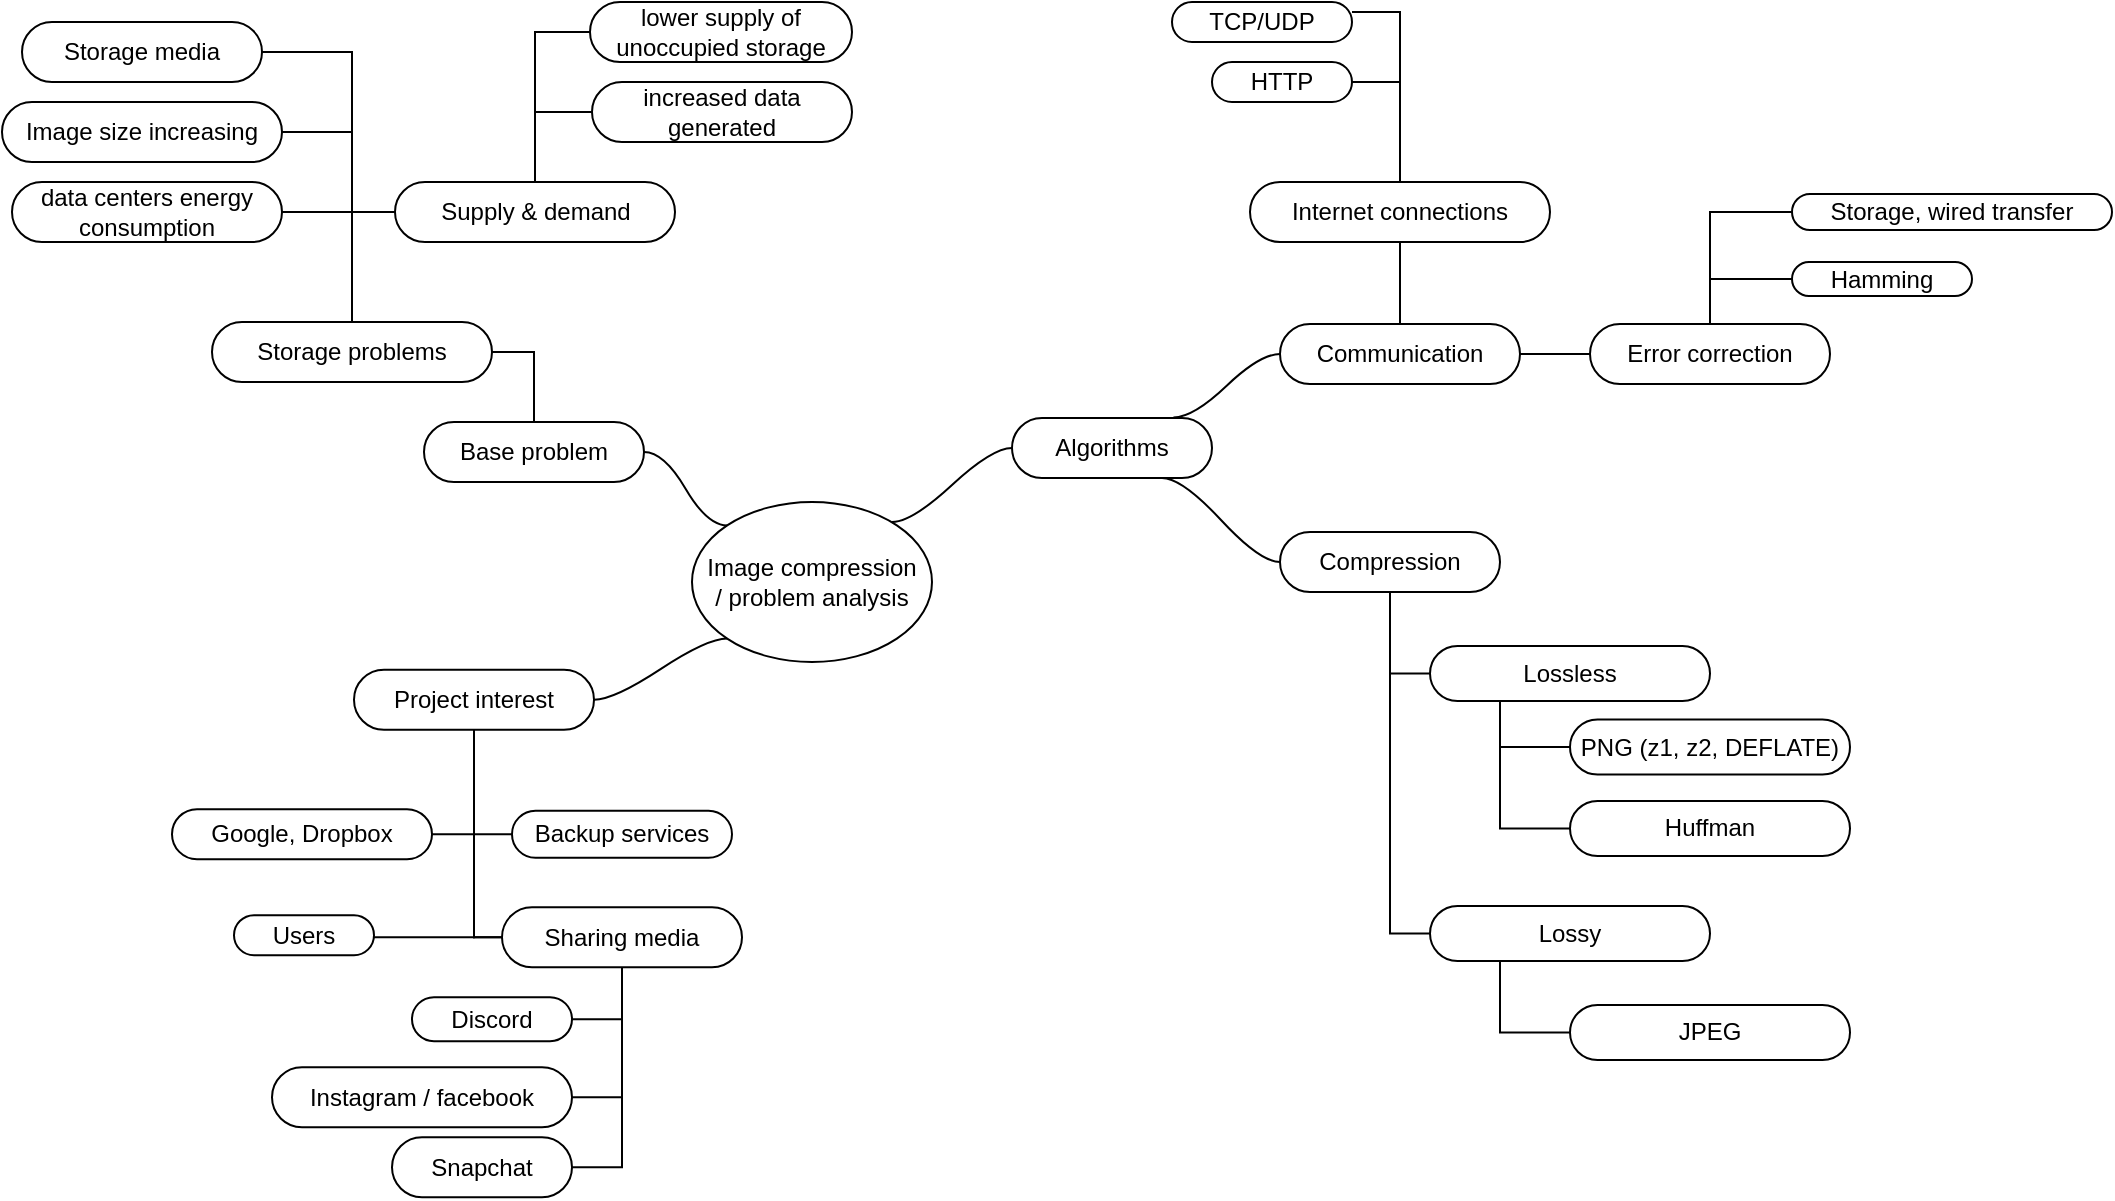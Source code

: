 <mxfile version="14.3.1" type="device"><diagram id="DKrEcY8_6Z1lf0UXyJ0X" name="Page-1"><mxGraphModel dx="1213" dy="697" grid="1" gridSize="10" guides="1" tooltips="1" connect="1" arrows="1" fold="1" page="1" pageScale="1" pageWidth="827" pageHeight="1169" math="0" shadow="0"><root><mxCell id="0"/><mxCell id="1" parent="0"/><mxCell id="MMVDIWUydOsg45ls9o41-1" value="Image compression&lt;br&gt;/ problem analysis" style="ellipse;whiteSpace=wrap;html=1;" vertex="1" parent="1"><mxGeometry x="350" y="440" width="120" height="80" as="geometry"/></mxCell><mxCell id="MMVDIWUydOsg45ls9o41-16" value="Algorithms" style="whiteSpace=wrap;html=1;rounded=1;arcSize=50;align=center;verticalAlign=middle;strokeWidth=1;autosize=1;spacing=4;treeFolding=1;treeMoving=1;newEdgeStyle={&quot;edgeStyle&quot;:&quot;entityRelationEdgeStyle&quot;,&quot;startArrow&quot;:&quot;none&quot;,&quot;endArrow&quot;:&quot;none&quot;,&quot;segment&quot;:10,&quot;curved&quot;:1};" vertex="1" parent="1"><mxGeometry x="510" y="398" width="100" height="30" as="geometry"/></mxCell><mxCell id="MMVDIWUydOsg45ls9o41-17" value="" style="edgeStyle=entityRelationEdgeStyle;startArrow=none;endArrow=none;segment=10;curved=1;" edge="1" target="MMVDIWUydOsg45ls9o41-16" parent="1"><mxGeometry relative="1" as="geometry"><mxPoint x="450" y="450" as="sourcePoint"/></mxGeometry></mxCell><mxCell id="MMVDIWUydOsg45ls9o41-109" style="edgeStyle=orthogonalEdgeStyle;rounded=0;orthogonalLoop=1;jettySize=auto;html=1;exitX=0.5;exitY=0;exitDx=0;exitDy=0;entryX=0.5;entryY=1;entryDx=0;entryDy=0;endArrow=none;endFill=0;" edge="1" parent="1" source="MMVDIWUydOsg45ls9o41-18" target="MMVDIWUydOsg45ls9o41-107"><mxGeometry relative="1" as="geometry"/></mxCell><mxCell id="MMVDIWUydOsg45ls9o41-116" style="edgeStyle=orthogonalEdgeStyle;rounded=0;orthogonalLoop=1;jettySize=auto;html=1;endArrow=none;endFill=0;" edge="1" parent="1" source="MMVDIWUydOsg45ls9o41-18" target="MMVDIWUydOsg45ls9o41-115"><mxGeometry relative="1" as="geometry"/></mxCell><mxCell id="MMVDIWUydOsg45ls9o41-18" value="Communication" style="whiteSpace=wrap;html=1;rounded=1;arcSize=50;align=center;verticalAlign=middle;strokeWidth=1;autosize=1;spacing=4;treeFolding=1;treeMoving=1;newEdgeStyle={&quot;edgeStyle&quot;:&quot;entityRelationEdgeStyle&quot;,&quot;startArrow&quot;:&quot;none&quot;,&quot;endArrow&quot;:&quot;none&quot;,&quot;segment&quot;:10,&quot;curved&quot;:1};" vertex="1" parent="1"><mxGeometry x="644" y="351" width="120" height="30" as="geometry"/></mxCell><mxCell id="MMVDIWUydOsg45ls9o41-19" value="" style="edgeStyle=entityRelationEdgeStyle;startArrow=none;endArrow=none;segment=10;curved=1;exitX=0.807;exitY=-0.01;exitDx=0;exitDy=0;exitPerimeter=0;" edge="1" target="MMVDIWUydOsg45ls9o41-18" parent="1" source="MMVDIWUydOsg45ls9o41-16"><mxGeometry relative="1" as="geometry"><mxPoint x="584" y="400" as="sourcePoint"/></mxGeometry></mxCell><mxCell id="MMVDIWUydOsg45ls9o41-91" style="edgeStyle=orthogonalEdgeStyle;rounded=0;orthogonalLoop=1;jettySize=auto;html=1;exitX=0.5;exitY=1;exitDx=0;exitDy=0;entryX=0;entryY=0.5;entryDx=0;entryDy=0;endArrow=none;endFill=0;" edge="1" parent="1" source="MMVDIWUydOsg45ls9o41-20" target="MMVDIWUydOsg45ls9o41-83"><mxGeometry relative="1" as="geometry"/></mxCell><mxCell id="MMVDIWUydOsg45ls9o41-93" style="edgeStyle=orthogonalEdgeStyle;rounded=0;orthogonalLoop=1;jettySize=auto;html=1;exitX=0.5;exitY=1;exitDx=0;exitDy=0;entryX=0;entryY=0.5;entryDx=0;entryDy=0;endArrow=none;endFill=0;" edge="1" parent="1" source="MMVDIWUydOsg45ls9o41-20" target="MMVDIWUydOsg45ls9o41-92"><mxGeometry relative="1" as="geometry"/></mxCell><mxCell id="MMVDIWUydOsg45ls9o41-20" value="Compression" style="whiteSpace=wrap;html=1;rounded=1;arcSize=50;align=center;verticalAlign=middle;strokeWidth=1;autosize=1;spacing=4;treeFolding=1;treeMoving=1;newEdgeStyle={&quot;edgeStyle&quot;:&quot;entityRelationEdgeStyle&quot;,&quot;startArrow&quot;:&quot;none&quot;,&quot;endArrow&quot;:&quot;none&quot;,&quot;segment&quot;:10,&quot;curved&quot;:1};" vertex="1" parent="1"><mxGeometry x="644" y="455" width="110" height="30" as="geometry"/></mxCell><mxCell id="MMVDIWUydOsg45ls9o41-21" value="" style="edgeStyle=entityRelationEdgeStyle;startArrow=none;endArrow=none;segment=10;curved=1;exitX=0.75;exitY=1;exitDx=0;exitDy=0;" edge="1" target="MMVDIWUydOsg45ls9o41-20" parent="1" source="MMVDIWUydOsg45ls9o41-16"><mxGeometry relative="1" as="geometry"><mxPoint x="628" y="497" as="sourcePoint"/></mxGeometry></mxCell><mxCell id="MMVDIWUydOsg45ls9o41-24" value="PNG (z1, z2, DEFLATE)" style="whiteSpace=wrap;html=1;align=center;verticalAlign=middle;treeFolding=1;treeMoving=1;rounded=1;arcSize=50;" vertex="1" parent="1"><mxGeometry x="789" y="548.75" width="140" height="27.5" as="geometry"/></mxCell><mxCell id="MMVDIWUydOsg45ls9o41-25" value="Huffman" style="whiteSpace=wrap;html=1;align=center;verticalAlign=middle;treeFolding=1;treeMoving=1;rounded=1;arcSize=50;" vertex="1" parent="1"><mxGeometry x="789" y="589.5" width="140" height="27.5" as="geometry"/></mxCell><mxCell id="MMVDIWUydOsg45ls9o41-27" value="JPEG" style="whiteSpace=wrap;html=1;align=center;verticalAlign=middle;treeFolding=1;treeMoving=1;rounded=1;arcSize=50;" vertex="1" parent="1"><mxGeometry x="789" y="691.5" width="140" height="27.5" as="geometry"/></mxCell><mxCell id="MMVDIWUydOsg45ls9o41-34" style="edgeStyle=orthogonalEdgeStyle;rounded=0;orthogonalLoop=1;jettySize=auto;html=1;exitX=0.5;exitY=1;exitDx=0;exitDy=0;entryX=1;entryY=0.5;entryDx=0;entryDy=0;endArrow=none;endFill=0;" edge="1" parent="1" source="MMVDIWUydOsg45ls9o41-28" target="MMVDIWUydOsg45ls9o41-30"><mxGeometry relative="1" as="geometry"/></mxCell><mxCell id="MMVDIWUydOsg45ls9o41-38" style="edgeStyle=orthogonalEdgeStyle;rounded=0;orthogonalLoop=1;jettySize=auto;html=1;exitX=0.5;exitY=1;exitDx=0;exitDy=0;entryX=1;entryY=0.5;entryDx=0;entryDy=0;endArrow=none;endFill=0;" edge="1" parent="1" source="MMVDIWUydOsg45ls9o41-28" target="MMVDIWUydOsg45ls9o41-37"><mxGeometry relative="1" as="geometry"><Array as="points"><mxPoint x="241" y="657.61"/><mxPoint x="191" y="657.61"/></Array></mxGeometry></mxCell><mxCell id="MMVDIWUydOsg45ls9o41-42" style="edgeStyle=orthogonalEdgeStyle;rounded=0;orthogonalLoop=1;jettySize=auto;html=1;exitX=0.5;exitY=1;exitDx=0;exitDy=0;entryX=0;entryY=0.5;entryDx=0;entryDy=0;endArrow=none;endFill=0;" edge="1" parent="1" source="MMVDIWUydOsg45ls9o41-28" target="MMVDIWUydOsg45ls9o41-41"><mxGeometry relative="1" as="geometry"><Array as="points"><mxPoint x="241" y="606.61"/></Array></mxGeometry></mxCell><mxCell id="MMVDIWUydOsg45ls9o41-68" style="edgeStyle=orthogonalEdgeStyle;rounded=0;orthogonalLoop=1;jettySize=auto;html=1;exitX=0.5;exitY=1;exitDx=0;exitDy=0;entryX=0;entryY=0.5;entryDx=0;entryDy=0;endArrow=none;endFill=0;" edge="1" parent="1" source="MMVDIWUydOsg45ls9o41-28" target="MMVDIWUydOsg45ls9o41-67"><mxGeometry relative="1" as="geometry"><Array as="points"><mxPoint x="241" y="657.61"/></Array></mxGeometry></mxCell><mxCell id="MMVDIWUydOsg45ls9o41-28" value="Project interest" style="whiteSpace=wrap;html=1;rounded=1;arcSize=50;align=center;verticalAlign=middle;strokeWidth=1;autosize=1;spacing=4;treeFolding=1;treeMoving=1;newEdgeStyle={&quot;edgeStyle&quot;:&quot;entityRelationEdgeStyle&quot;,&quot;startArrow&quot;:&quot;none&quot;,&quot;endArrow&quot;:&quot;none&quot;,&quot;segment&quot;:10,&quot;curved&quot;:1};" vertex="1" parent="1"><mxGeometry x="181" y="523.89" width="120" height="30" as="geometry"/></mxCell><mxCell id="MMVDIWUydOsg45ls9o41-29" value="" style="edgeStyle=entityRelationEdgeStyle;startArrow=none;endArrow=none;segment=10;curved=1;exitX=0;exitY=1;exitDx=0;exitDy=0;" edge="1" target="MMVDIWUydOsg45ls9o41-28" parent="1" source="MMVDIWUydOsg45ls9o41-1"><mxGeometry relative="1" as="geometry"><mxPoint x="322.574" y="512.004" as="sourcePoint"/></mxGeometry></mxCell><mxCell id="MMVDIWUydOsg45ls9o41-30" value="Google, Dropbox" style="whiteSpace=wrap;html=1;rounded=1;arcSize=50;align=center;verticalAlign=middle;strokeWidth=1;autosize=1;spacing=4;treeFolding=1;treeMoving=1;newEdgeStyle={&quot;edgeStyle&quot;:&quot;entityRelationEdgeStyle&quot;,&quot;startArrow&quot;:&quot;none&quot;,&quot;endArrow&quot;:&quot;none&quot;,&quot;segment&quot;:10,&quot;curved&quot;:1};" vertex="1" parent="1"><mxGeometry x="90" y="593.61" width="130" height="25" as="geometry"/></mxCell><mxCell id="MMVDIWUydOsg45ls9o41-35" value="Discord" style="whiteSpace=wrap;html=1;rounded=1;arcSize=50;align=center;verticalAlign=middle;strokeWidth=1;autosize=1;spacing=4;treeFolding=1;treeMoving=1;newEdgeStyle={&quot;edgeStyle&quot;:&quot;entityRelationEdgeStyle&quot;,&quot;startArrow&quot;:&quot;none&quot;,&quot;endArrow&quot;:&quot;none&quot;,&quot;segment&quot;:10,&quot;curved&quot;:1};" vertex="1" parent="1"><mxGeometry x="210" y="687.61" width="80" height="22" as="geometry"/></mxCell><mxCell id="MMVDIWUydOsg45ls9o41-37" value="Users" style="whiteSpace=wrap;html=1;rounded=1;arcSize=50;align=center;verticalAlign=middle;strokeWidth=1;autosize=1;spacing=4;treeFolding=1;treeMoving=1;newEdgeStyle={&quot;edgeStyle&quot;:&quot;entityRelationEdgeStyle&quot;,&quot;startArrow&quot;:&quot;none&quot;,&quot;endArrow&quot;:&quot;none&quot;,&quot;segment&quot;:10,&quot;curved&quot;:1};" vertex="1" parent="1"><mxGeometry x="121" y="646.61" width="70" height="20" as="geometry"/></mxCell><mxCell id="MMVDIWUydOsg45ls9o41-41" value="Backup services" style="whiteSpace=wrap;html=1;rounded=1;arcSize=50;align=center;verticalAlign=middle;strokeWidth=1;autosize=1;spacing=4;treeFolding=1;treeMoving=1;newEdgeStyle={&quot;edgeStyle&quot;:&quot;entityRelationEdgeStyle&quot;,&quot;startArrow&quot;:&quot;none&quot;,&quot;endArrow&quot;:&quot;none&quot;,&quot;segment&quot;:10,&quot;curved&quot;:1};" vertex="1" parent="1"><mxGeometry x="260" y="594.36" width="110" height="23.5" as="geometry"/></mxCell><mxCell id="MMVDIWUydOsg45ls9o41-47" style="edgeStyle=orthogonalEdgeStyle;rounded=0;orthogonalLoop=1;jettySize=auto;html=1;exitX=0.5;exitY=0;exitDx=0;exitDy=0;entryX=1;entryY=0.5;entryDx=0;entryDy=0;endArrow=none;endFill=0;" edge="1" parent="1" source="MMVDIWUydOsg45ls9o41-43" target="MMVDIWUydOsg45ls9o41-46"><mxGeometry relative="1" as="geometry"/></mxCell><mxCell id="MMVDIWUydOsg45ls9o41-61" style="edgeStyle=orthogonalEdgeStyle;rounded=0;orthogonalLoop=1;jettySize=auto;html=1;entryX=1;entryY=0.5;entryDx=0;entryDy=0;endArrow=none;endFill=0;" edge="1" parent="1" source="MMVDIWUydOsg45ls9o41-46" target="MMVDIWUydOsg45ls9o41-59"><mxGeometry relative="1" as="geometry"/></mxCell><mxCell id="MMVDIWUydOsg45ls9o41-43" value="Base problem" style="whiteSpace=wrap;html=1;rounded=1;arcSize=50;align=center;verticalAlign=middle;strokeWidth=1;autosize=1;spacing=4;treeFolding=1;treeMoving=1;newEdgeStyle={&quot;edgeStyle&quot;:&quot;entityRelationEdgeStyle&quot;,&quot;startArrow&quot;:&quot;none&quot;,&quot;endArrow&quot;:&quot;none&quot;,&quot;segment&quot;:10,&quot;curved&quot;:1};" vertex="1" parent="1"><mxGeometry x="216" y="400" width="110" height="30" as="geometry"/></mxCell><mxCell id="MMVDIWUydOsg45ls9o41-45" value="" style="edgeStyle=entityRelationEdgeStyle;startArrow=none;endArrow=none;segment=10;curved=1;exitX=0;exitY=0;exitDx=0;exitDy=0;entryX=1;entryY=0.5;entryDx=0;entryDy=0;" edge="1" parent="1" source="MMVDIWUydOsg45ls9o41-1" target="MMVDIWUydOsg45ls9o41-43"><mxGeometry relative="1" as="geometry"><mxPoint x="406.574" y="400.004" as="sourcePoint"/><mxPoint x="370" y="426.72" as="targetPoint"/></mxGeometry></mxCell><mxCell id="MMVDIWUydOsg45ls9o41-64" style="edgeStyle=orthogonalEdgeStyle;rounded=0;orthogonalLoop=1;jettySize=auto;html=1;exitX=0.5;exitY=0;exitDx=0;exitDy=0;entryX=1;entryY=0.5;entryDx=0;entryDy=0;endArrow=none;endFill=0;" edge="1" parent="1" source="MMVDIWUydOsg45ls9o41-46" target="MMVDIWUydOsg45ls9o41-62"><mxGeometry relative="1" as="geometry"/></mxCell><mxCell id="MMVDIWUydOsg45ls9o41-66" style="edgeStyle=orthogonalEdgeStyle;rounded=0;orthogonalLoop=1;jettySize=auto;html=1;exitX=0.5;exitY=0;exitDx=0;exitDy=0;entryX=0;entryY=0.5;entryDx=0;entryDy=0;endArrow=none;endFill=0;" edge="1" parent="1" source="MMVDIWUydOsg45ls9o41-46" target="MMVDIWUydOsg45ls9o41-65"><mxGeometry relative="1" as="geometry"/></mxCell><mxCell id="MMVDIWUydOsg45ls9o41-125" style="edgeStyle=orthogonalEdgeStyle;rounded=0;orthogonalLoop=1;jettySize=auto;html=1;exitX=0.5;exitY=0;exitDx=0;exitDy=0;entryX=1;entryY=0.5;entryDx=0;entryDy=0;endArrow=none;endFill=0;" edge="1" parent="1" source="MMVDIWUydOsg45ls9o41-46" target="MMVDIWUydOsg45ls9o41-124"><mxGeometry relative="1" as="geometry"/></mxCell><mxCell id="MMVDIWUydOsg45ls9o41-46" value="Storage problems" style="whiteSpace=wrap;html=1;rounded=1;arcSize=50;align=center;verticalAlign=middle;strokeWidth=1;autosize=1;spacing=4;treeFolding=1;treeMoving=1;newEdgeStyle={&quot;edgeStyle&quot;:&quot;entityRelationEdgeStyle&quot;,&quot;startArrow&quot;:&quot;none&quot;,&quot;endArrow&quot;:&quot;none&quot;,&quot;segment&quot;:10,&quot;curved&quot;:1};" vertex="1" parent="1"><mxGeometry x="110" y="350" width="140" height="30" as="geometry"/></mxCell><mxCell id="MMVDIWUydOsg45ls9o41-59" value="data centers energy consumption" style="whiteSpace=wrap;html=1;rounded=1;arcSize=50;align=center;verticalAlign=middle;strokeWidth=1;autosize=1;spacing=4;treeFolding=1;treeMoving=1;newEdgeStyle={&quot;edgeStyle&quot;:&quot;entityRelationEdgeStyle&quot;,&quot;startArrow&quot;:&quot;none&quot;,&quot;endArrow&quot;:&quot;none&quot;,&quot;segment&quot;:10,&quot;curved&quot;:1};" vertex="1" parent="1"><mxGeometry x="10" y="280" width="135" height="30" as="geometry"/></mxCell><mxCell id="MMVDIWUydOsg45ls9o41-62" value="Image size increasing" style="whiteSpace=wrap;html=1;rounded=1;arcSize=50;align=center;verticalAlign=middle;strokeWidth=1;autosize=1;spacing=4;treeFolding=1;treeMoving=1;newEdgeStyle={&quot;edgeStyle&quot;:&quot;entityRelationEdgeStyle&quot;,&quot;startArrow&quot;:&quot;none&quot;,&quot;endArrow&quot;:&quot;none&quot;,&quot;segment&quot;:10,&quot;curved&quot;:1};" vertex="1" parent="1"><mxGeometry x="5" y="240" width="140" height="30" as="geometry"/></mxCell><mxCell id="MMVDIWUydOsg45ls9o41-101" style="edgeStyle=orthogonalEdgeStyle;rounded=0;orthogonalLoop=1;jettySize=auto;html=1;endArrow=none;endFill=0;entryX=0;entryY=0.5;entryDx=0;entryDy=0;" edge="1" parent="1" source="MMVDIWUydOsg45ls9o41-65" target="MMVDIWUydOsg45ls9o41-100"><mxGeometry relative="1" as="geometry"/></mxCell><mxCell id="MMVDIWUydOsg45ls9o41-106" style="edgeStyle=orthogonalEdgeStyle;rounded=0;orthogonalLoop=1;jettySize=auto;html=1;endArrow=none;endFill=0;" edge="1" parent="1" source="MMVDIWUydOsg45ls9o41-65" target="MMVDIWUydOsg45ls9o41-105"><mxGeometry relative="1" as="geometry"><Array as="points"><mxPoint x="272" y="205"/></Array></mxGeometry></mxCell><mxCell id="MMVDIWUydOsg45ls9o41-65" value="Supply &amp;amp; demand" style="whiteSpace=wrap;html=1;rounded=1;arcSize=50;align=center;verticalAlign=middle;strokeWidth=1;autosize=1;spacing=4;treeFolding=1;treeMoving=1;newEdgeStyle={&quot;edgeStyle&quot;:&quot;entityRelationEdgeStyle&quot;,&quot;startArrow&quot;:&quot;none&quot;,&quot;endArrow&quot;:&quot;none&quot;,&quot;segment&quot;:10,&quot;curved&quot;:1};" vertex="1" parent="1"><mxGeometry x="201.5" y="280" width="140" height="30" as="geometry"/></mxCell><mxCell id="MMVDIWUydOsg45ls9o41-79" style="edgeStyle=orthogonalEdgeStyle;rounded=0;orthogonalLoop=1;jettySize=auto;html=1;exitX=0.5;exitY=1;exitDx=0;exitDy=0;entryX=1;entryY=0.5;entryDx=0;entryDy=0;endArrow=none;endFill=0;" edge="1" parent="1" source="MMVDIWUydOsg45ls9o41-67" target="MMVDIWUydOsg45ls9o41-35"><mxGeometry relative="1" as="geometry"><Array as="points"><mxPoint x="315" y="698.61"/></Array></mxGeometry></mxCell><mxCell id="MMVDIWUydOsg45ls9o41-81" style="edgeStyle=orthogonalEdgeStyle;rounded=0;orthogonalLoop=1;jettySize=auto;html=1;exitX=0.5;exitY=1;exitDx=0;exitDy=0;endArrow=none;endFill=0;" edge="1" parent="1" source="MMVDIWUydOsg45ls9o41-67" target="MMVDIWUydOsg45ls9o41-71"><mxGeometry relative="1" as="geometry"><Array as="points"><mxPoint x="315" y="737.61"/></Array></mxGeometry></mxCell><mxCell id="MMVDIWUydOsg45ls9o41-82" style="edgeStyle=orthogonalEdgeStyle;rounded=0;orthogonalLoop=1;jettySize=auto;html=1;exitX=0.5;exitY=1;exitDx=0;exitDy=0;endArrow=none;endFill=0;" edge="1" parent="1" source="MMVDIWUydOsg45ls9o41-67" target="MMVDIWUydOsg45ls9o41-74"><mxGeometry relative="1" as="geometry"><Array as="points"><mxPoint x="315" y="772.61"/></Array></mxGeometry></mxCell><mxCell id="MMVDIWUydOsg45ls9o41-67" value="Sharing media" style="whiteSpace=wrap;html=1;rounded=1;arcSize=50;align=center;verticalAlign=middle;strokeWidth=1;autosize=1;spacing=4;treeFolding=1;treeMoving=1;newEdgeStyle={&quot;edgeStyle&quot;:&quot;entityRelationEdgeStyle&quot;,&quot;startArrow&quot;:&quot;none&quot;,&quot;endArrow&quot;:&quot;none&quot;,&quot;segment&quot;:10,&quot;curved&quot;:1};" vertex="1" parent="1"><mxGeometry x="255" y="642.61" width="120" height="30" as="geometry"/></mxCell><mxCell id="MMVDIWUydOsg45ls9o41-71" value="Instagram / facebook" style="whiteSpace=wrap;html=1;rounded=1;arcSize=50;align=center;verticalAlign=middle;strokeWidth=1;autosize=1;spacing=4;treeFolding=1;treeMoving=1;newEdgeStyle={&quot;edgeStyle&quot;:&quot;entityRelationEdgeStyle&quot;,&quot;startArrow&quot;:&quot;none&quot;,&quot;endArrow&quot;:&quot;none&quot;,&quot;segment&quot;:10,&quot;curved&quot;:1};" vertex="1" parent="1"><mxGeometry x="140" y="722.61" width="150" height="30" as="geometry"/></mxCell><mxCell id="MMVDIWUydOsg45ls9o41-73" style="edgeStyle=orthogonalEdgeStyle;rounded=0;orthogonalLoop=1;jettySize=auto;html=1;exitX=0.5;exitY=1;exitDx=0;exitDy=0;entryX=0;entryY=0.5;entryDx=0;entryDy=0;endArrow=none;endFill=0;" edge="1" parent="1" source="MMVDIWUydOsg45ls9o41-28" target="MMVDIWUydOsg45ls9o41-67"><mxGeometry relative="1" as="geometry"><mxPoint x="251" y="565.61" as="sourcePoint"/><mxPoint x="265" y="665.61" as="targetPoint"/><Array as="points"><mxPoint x="241" y="657.61"/></Array></mxGeometry></mxCell><mxCell id="MMVDIWUydOsg45ls9o41-74" value="Snapchat" style="whiteSpace=wrap;html=1;rounded=1;arcSize=50;align=center;verticalAlign=middle;strokeWidth=1;autosize=1;spacing=4;treeFolding=1;treeMoving=1;newEdgeStyle={&quot;edgeStyle&quot;:&quot;entityRelationEdgeStyle&quot;,&quot;startArrow&quot;:&quot;none&quot;,&quot;endArrow&quot;:&quot;none&quot;,&quot;segment&quot;:10,&quot;curved&quot;:1};" vertex="1" parent="1"><mxGeometry x="200" y="757.61" width="90" height="30" as="geometry"/></mxCell><mxCell id="MMVDIWUydOsg45ls9o41-95" style="edgeStyle=orthogonalEdgeStyle;rounded=0;orthogonalLoop=1;jettySize=auto;html=1;exitX=0.25;exitY=1;exitDx=0;exitDy=0;entryX=0;entryY=0.5;entryDx=0;entryDy=0;endArrow=none;endFill=0;" edge="1" parent="1" source="MMVDIWUydOsg45ls9o41-83" target="MMVDIWUydOsg45ls9o41-24"><mxGeometry relative="1" as="geometry"/></mxCell><mxCell id="MMVDIWUydOsg45ls9o41-97" style="edgeStyle=orthogonalEdgeStyle;rounded=0;orthogonalLoop=1;jettySize=auto;html=1;exitX=0.25;exitY=1;exitDx=0;exitDy=0;entryX=0;entryY=0.5;entryDx=0;entryDy=0;endArrow=none;endFill=0;" edge="1" parent="1" source="MMVDIWUydOsg45ls9o41-83" target="MMVDIWUydOsg45ls9o41-25"><mxGeometry relative="1" as="geometry"/></mxCell><mxCell id="MMVDIWUydOsg45ls9o41-83" value="Lossless&lt;br&gt;" style="whiteSpace=wrap;html=1;align=center;verticalAlign=middle;treeFolding=1;treeMoving=1;rounded=1;arcSize=50;" vertex="1" parent="1"><mxGeometry x="719" y="512" width="140" height="27.5" as="geometry"/></mxCell><mxCell id="MMVDIWUydOsg45ls9o41-94" style="edgeStyle=orthogonalEdgeStyle;rounded=0;orthogonalLoop=1;jettySize=auto;html=1;exitX=0.25;exitY=1;exitDx=0;exitDy=0;entryX=0;entryY=0.5;entryDx=0;entryDy=0;endArrow=none;endFill=0;" edge="1" parent="1" source="MMVDIWUydOsg45ls9o41-92" target="MMVDIWUydOsg45ls9o41-27"><mxGeometry relative="1" as="geometry"/></mxCell><mxCell id="MMVDIWUydOsg45ls9o41-92" value="Lossy" style="whiteSpace=wrap;html=1;align=center;verticalAlign=middle;treeFolding=1;treeMoving=1;rounded=1;arcSize=50;" vertex="1" parent="1"><mxGeometry x="719" y="642" width="140" height="27.5" as="geometry"/></mxCell><mxCell id="MMVDIWUydOsg45ls9o41-100" value="increased data generated" style="whiteSpace=wrap;html=1;rounded=1;arcSize=50;align=center;verticalAlign=middle;strokeWidth=1;autosize=1;spacing=4;treeFolding=1;treeMoving=1;newEdgeStyle={&quot;edgeStyle&quot;:&quot;entityRelationEdgeStyle&quot;,&quot;startArrow&quot;:&quot;none&quot;,&quot;endArrow&quot;:&quot;none&quot;,&quot;segment&quot;:10,&quot;curved&quot;:1};" vertex="1" parent="1"><mxGeometry x="300" y="230" width="130" height="30" as="geometry"/></mxCell><mxCell id="MMVDIWUydOsg45ls9o41-105" value="lower supply of unoccupied storage" style="whiteSpace=wrap;html=1;rounded=1;arcSize=50;align=center;verticalAlign=middle;strokeWidth=1;autosize=1;spacing=4;treeFolding=1;treeMoving=1;newEdgeStyle={&quot;edgeStyle&quot;:&quot;entityRelationEdgeStyle&quot;,&quot;startArrow&quot;:&quot;none&quot;,&quot;endArrow&quot;:&quot;none&quot;,&quot;segment&quot;:10,&quot;curved&quot;:1};" vertex="1" parent="1"><mxGeometry x="299" y="190" width="131" height="30" as="geometry"/></mxCell><mxCell id="MMVDIWUydOsg45ls9o41-111" style="edgeStyle=orthogonalEdgeStyle;rounded=0;orthogonalLoop=1;jettySize=auto;html=1;endArrow=none;endFill=0;" edge="1" parent="1" source="MMVDIWUydOsg45ls9o41-107" target="MMVDIWUydOsg45ls9o41-110"><mxGeometry relative="1" as="geometry"><Array as="points"><mxPoint x="704" y="230"/></Array></mxGeometry></mxCell><mxCell id="MMVDIWUydOsg45ls9o41-113" style="edgeStyle=orthogonalEdgeStyle;rounded=0;orthogonalLoop=1;jettySize=auto;html=1;endArrow=none;endFill=0;" edge="1" parent="1" source="MMVDIWUydOsg45ls9o41-107" target="MMVDIWUydOsg45ls9o41-112"><mxGeometry relative="1" as="geometry"><Array as="points"><mxPoint x="704" y="195"/></Array></mxGeometry></mxCell><mxCell id="MMVDIWUydOsg45ls9o41-107" value="Internet connections" style="whiteSpace=wrap;html=1;rounded=1;arcSize=50;align=center;verticalAlign=middle;strokeWidth=1;autosize=1;spacing=4;treeFolding=1;treeMoving=1;newEdgeStyle={&quot;edgeStyle&quot;:&quot;entityRelationEdgeStyle&quot;,&quot;startArrow&quot;:&quot;none&quot;,&quot;endArrow&quot;:&quot;none&quot;,&quot;segment&quot;:10,&quot;curved&quot;:1};" vertex="1" parent="1"><mxGeometry x="629" y="280" width="150" height="30" as="geometry"/></mxCell><mxCell id="MMVDIWUydOsg45ls9o41-110" value="HTTP" style="whiteSpace=wrap;html=1;rounded=1;arcSize=50;align=center;verticalAlign=middle;strokeWidth=1;autosize=1;spacing=4;treeFolding=1;treeMoving=1;newEdgeStyle={&quot;edgeStyle&quot;:&quot;entityRelationEdgeStyle&quot;,&quot;startArrow&quot;:&quot;none&quot;,&quot;endArrow&quot;:&quot;none&quot;,&quot;segment&quot;:10,&quot;curved&quot;:1};" vertex="1" parent="1"><mxGeometry x="610" y="220" width="70" height="20" as="geometry"/></mxCell><mxCell id="MMVDIWUydOsg45ls9o41-112" value="TCP/UDP" style="whiteSpace=wrap;html=1;rounded=1;arcSize=50;align=center;verticalAlign=middle;strokeWidth=1;autosize=1;spacing=4;treeFolding=1;treeMoving=1;newEdgeStyle={&quot;edgeStyle&quot;:&quot;entityRelationEdgeStyle&quot;,&quot;startArrow&quot;:&quot;none&quot;,&quot;endArrow&quot;:&quot;none&quot;,&quot;segment&quot;:10,&quot;curved&quot;:1};" vertex="1" parent="1"><mxGeometry x="590" y="190" width="90" height="20" as="geometry"/></mxCell><mxCell id="MMVDIWUydOsg45ls9o41-119" style="edgeStyle=orthogonalEdgeStyle;rounded=0;orthogonalLoop=1;jettySize=auto;html=1;exitX=0.5;exitY=0;exitDx=0;exitDy=0;entryX=0;entryY=0.5;entryDx=0;entryDy=0;endArrow=none;endFill=0;" edge="1" parent="1" source="MMVDIWUydOsg45ls9o41-115" target="MMVDIWUydOsg45ls9o41-117"><mxGeometry relative="1" as="geometry"><Array as="points"><mxPoint x="859" y="328"/></Array></mxGeometry></mxCell><mxCell id="MMVDIWUydOsg45ls9o41-123" style="edgeStyle=orthogonalEdgeStyle;rounded=0;orthogonalLoop=1;jettySize=auto;html=1;exitX=0.5;exitY=0;exitDx=0;exitDy=0;entryX=0;entryY=0.5;entryDx=0;entryDy=0;endArrow=none;endFill=0;" edge="1" parent="1" source="MMVDIWUydOsg45ls9o41-115" target="MMVDIWUydOsg45ls9o41-120"><mxGeometry relative="1" as="geometry"/></mxCell><mxCell id="MMVDIWUydOsg45ls9o41-115" value="Error correction" style="whiteSpace=wrap;html=1;rounded=1;arcSize=50;align=center;verticalAlign=middle;strokeWidth=1;autosize=1;spacing=4;treeFolding=1;treeMoving=1;newEdgeStyle={&quot;edgeStyle&quot;:&quot;entityRelationEdgeStyle&quot;,&quot;startArrow&quot;:&quot;none&quot;,&quot;endArrow&quot;:&quot;none&quot;,&quot;segment&quot;:10,&quot;curved&quot;:1};" vertex="1" parent="1"><mxGeometry x="799" y="351" width="120" height="30" as="geometry"/></mxCell><mxCell id="MMVDIWUydOsg45ls9o41-117" value="Hamming" style="whiteSpace=wrap;html=1;rounded=1;arcSize=50;align=center;verticalAlign=middle;strokeWidth=1;autosize=1;spacing=4;treeFolding=1;treeMoving=1;newEdgeStyle={&quot;edgeStyle&quot;:&quot;entityRelationEdgeStyle&quot;,&quot;startArrow&quot;:&quot;none&quot;,&quot;endArrow&quot;:&quot;none&quot;,&quot;segment&quot;:10,&quot;curved&quot;:1};" vertex="1" parent="1"><mxGeometry x="900" y="320" width="90" height="17" as="geometry"/></mxCell><mxCell id="MMVDIWUydOsg45ls9o41-120" value="Storage, wired transfer" style="whiteSpace=wrap;html=1;rounded=1;arcSize=50;align=center;verticalAlign=middle;strokeWidth=1;autosize=1;spacing=4;treeFolding=1;treeMoving=1;newEdgeStyle={&quot;edgeStyle&quot;:&quot;entityRelationEdgeStyle&quot;,&quot;startArrow&quot;:&quot;none&quot;,&quot;endArrow&quot;:&quot;none&quot;,&quot;segment&quot;:10,&quot;curved&quot;:1};" vertex="1" parent="1"><mxGeometry x="900" y="286" width="160" height="18" as="geometry"/></mxCell><mxCell id="MMVDIWUydOsg45ls9o41-124" value="Storage media" style="whiteSpace=wrap;html=1;rounded=1;arcSize=50;align=center;verticalAlign=middle;strokeWidth=1;autosize=1;spacing=4;treeFolding=1;treeMoving=1;newEdgeStyle={&quot;edgeStyle&quot;:&quot;entityRelationEdgeStyle&quot;,&quot;startArrow&quot;:&quot;none&quot;,&quot;endArrow&quot;:&quot;none&quot;,&quot;segment&quot;:10,&quot;curved&quot;:1};" vertex="1" parent="1"><mxGeometry x="15" y="200" width="120" height="30" as="geometry"/></mxCell></root></mxGraphModel></diagram></mxfile>